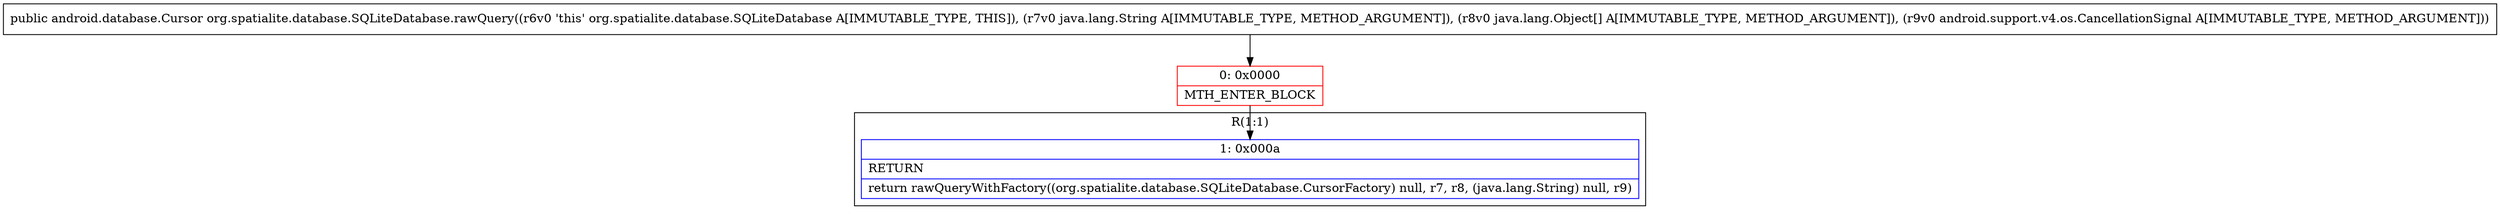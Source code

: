 digraph "CFG fororg.spatialite.database.SQLiteDatabase.rawQuery(Ljava\/lang\/String;[Ljava\/lang\/Object;Landroid\/support\/v4\/os\/CancellationSignal;)Landroid\/database\/Cursor;" {
subgraph cluster_Region_2044131256 {
label = "R(1:1)";
node [shape=record,color=blue];
Node_1 [shape=record,label="{1\:\ 0x000a|RETURN\l|return rawQueryWithFactory((org.spatialite.database.SQLiteDatabase.CursorFactory) null, r7, r8, (java.lang.String) null, r9)\l}"];
}
Node_0 [shape=record,color=red,label="{0\:\ 0x0000|MTH_ENTER_BLOCK\l}"];
MethodNode[shape=record,label="{public android.database.Cursor org.spatialite.database.SQLiteDatabase.rawQuery((r6v0 'this' org.spatialite.database.SQLiteDatabase A[IMMUTABLE_TYPE, THIS]), (r7v0 java.lang.String A[IMMUTABLE_TYPE, METHOD_ARGUMENT]), (r8v0 java.lang.Object[] A[IMMUTABLE_TYPE, METHOD_ARGUMENT]), (r9v0 android.support.v4.os.CancellationSignal A[IMMUTABLE_TYPE, METHOD_ARGUMENT])) }"];
MethodNode -> Node_0;
Node_0 -> Node_1;
}


